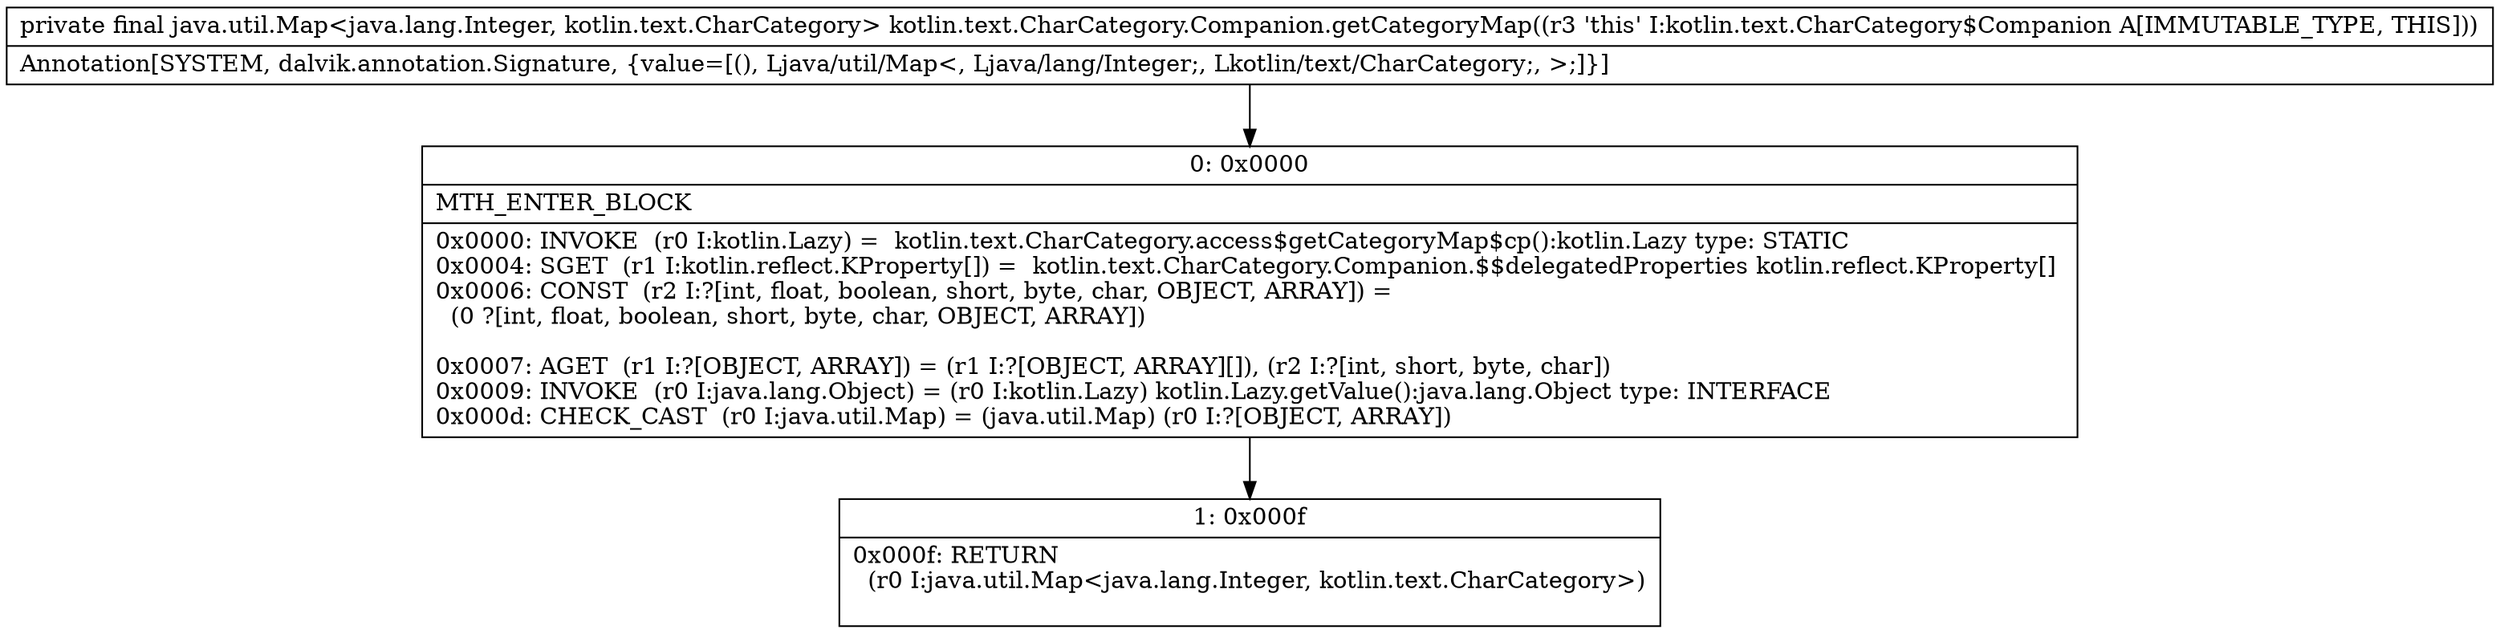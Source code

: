 digraph "CFG forkotlin.text.CharCategory.Companion.getCategoryMap()Ljava\/util\/Map;" {
Node_0 [shape=record,label="{0\:\ 0x0000|MTH_ENTER_BLOCK\l|0x0000: INVOKE  (r0 I:kotlin.Lazy) =  kotlin.text.CharCategory.access$getCategoryMap$cp():kotlin.Lazy type: STATIC \l0x0004: SGET  (r1 I:kotlin.reflect.KProperty[]) =  kotlin.text.CharCategory.Companion.$$delegatedProperties kotlin.reflect.KProperty[] \l0x0006: CONST  (r2 I:?[int, float, boolean, short, byte, char, OBJECT, ARRAY]) = \l  (0 ?[int, float, boolean, short, byte, char, OBJECT, ARRAY])\l \l0x0007: AGET  (r1 I:?[OBJECT, ARRAY]) = (r1 I:?[OBJECT, ARRAY][]), (r2 I:?[int, short, byte, char]) \l0x0009: INVOKE  (r0 I:java.lang.Object) = (r0 I:kotlin.Lazy) kotlin.Lazy.getValue():java.lang.Object type: INTERFACE \l0x000d: CHECK_CAST  (r0 I:java.util.Map) = (java.util.Map) (r0 I:?[OBJECT, ARRAY]) \l}"];
Node_1 [shape=record,label="{1\:\ 0x000f|0x000f: RETURN  \l  (r0 I:java.util.Map\<java.lang.Integer, kotlin.text.CharCategory\>)\l \l}"];
MethodNode[shape=record,label="{private final java.util.Map\<java.lang.Integer, kotlin.text.CharCategory\> kotlin.text.CharCategory.Companion.getCategoryMap((r3 'this' I:kotlin.text.CharCategory$Companion A[IMMUTABLE_TYPE, THIS]))  | Annotation[SYSTEM, dalvik.annotation.Signature, \{value=[(), Ljava\/util\/Map\<, Ljava\/lang\/Integer;, Lkotlin\/text\/CharCategory;, \>;]\}]\l}"];
MethodNode -> Node_0;
Node_0 -> Node_1;
}

